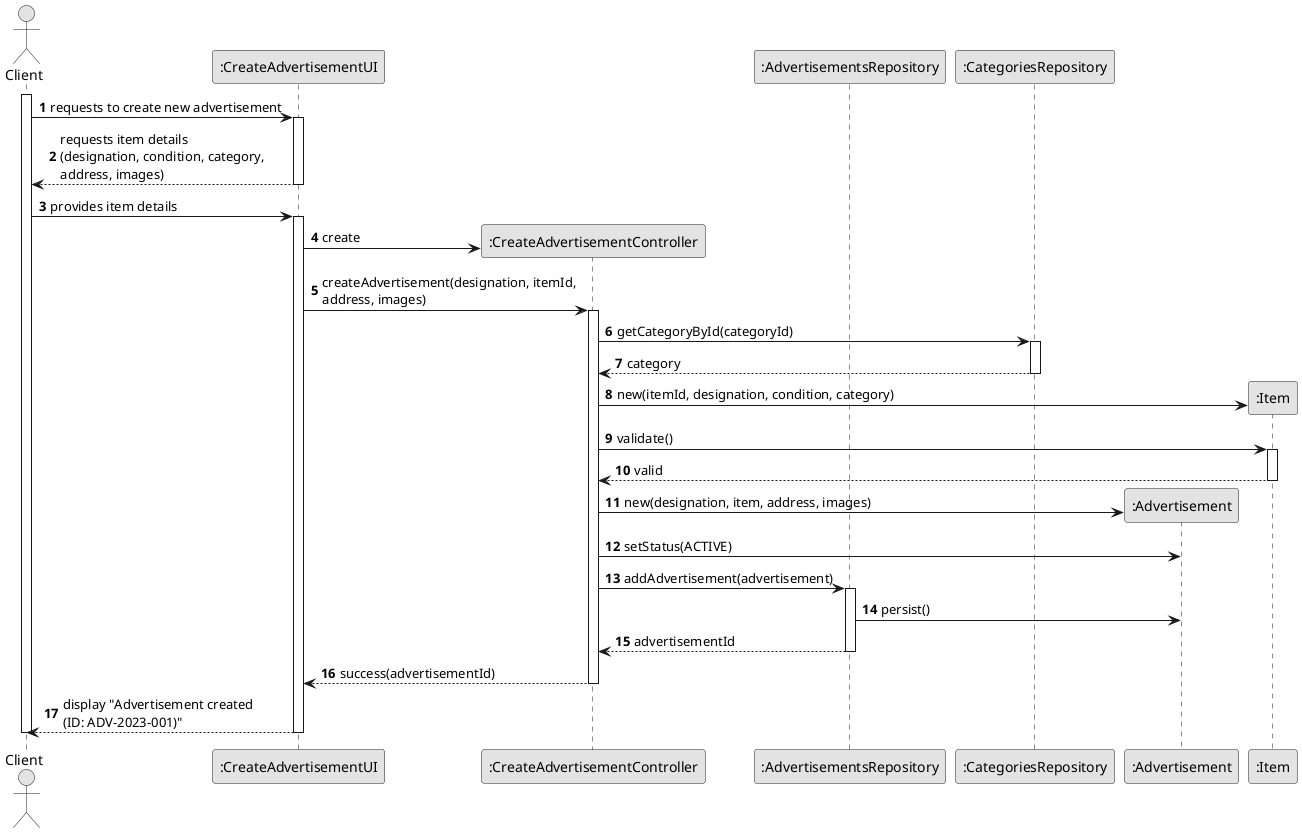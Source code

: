 @startuml
skinparam monochrome true
skinparam packageStyle rectangle
skinparam shadowing false

autonumber

actor "Client" as CLIENT
participant ":CreateAdvertisementUI" as UI
participant ":CreateAdvertisementController" as CTRL
participant ":AdvertisementsRepository" as AD_REPO
participant ":CategoriesRepository" as CAT_REPO
participant ":Advertisement" as AD
participant ":Item" as ITEM

activate CLIENT

    CLIENT -> UI : requests to create new advertisement
    activate UI

        UI --> CLIENT : requests item details\n(designation, condition, category,\naddress, images)
    deactivate UI

    CLIENT -> UI : provides item details
    activate UI

        UI -> CTRL** : create
        UI -> CTRL : createAdvertisement(designation, itemId,\naddress, images)
        activate CTRL

            CTRL -> CAT_REPO : getCategoryById(categoryId)
            activate CAT_REPO
                CAT_REPO --> CTRL : category
            deactivate CAT_REPO

            CTRL -> ITEM** : new(itemId, designation, condition, category)
            CTRL -> ITEM : validate()
            activate ITEM
                ITEM --> CTRL : valid
            deactivate ITEM

            CTRL -> AD** : new(designation, item, address, images)
            CTRL -> AD : setStatus(ACTIVE)
            CTRL -> AD_REPO : addAdvertisement(advertisement)
            activate AD_REPO
                AD_REPO -> AD : persist()
                AD_REPO --> CTRL : advertisementId
            deactivate AD_REPO

            CTRL --> UI : success(advertisementId)
        deactivate CTRL

        UI --> CLIENT : display "Advertisement created\n(ID: ADV-2023-001)"
    deactivate UI

deactivate CLIENT
@enduml